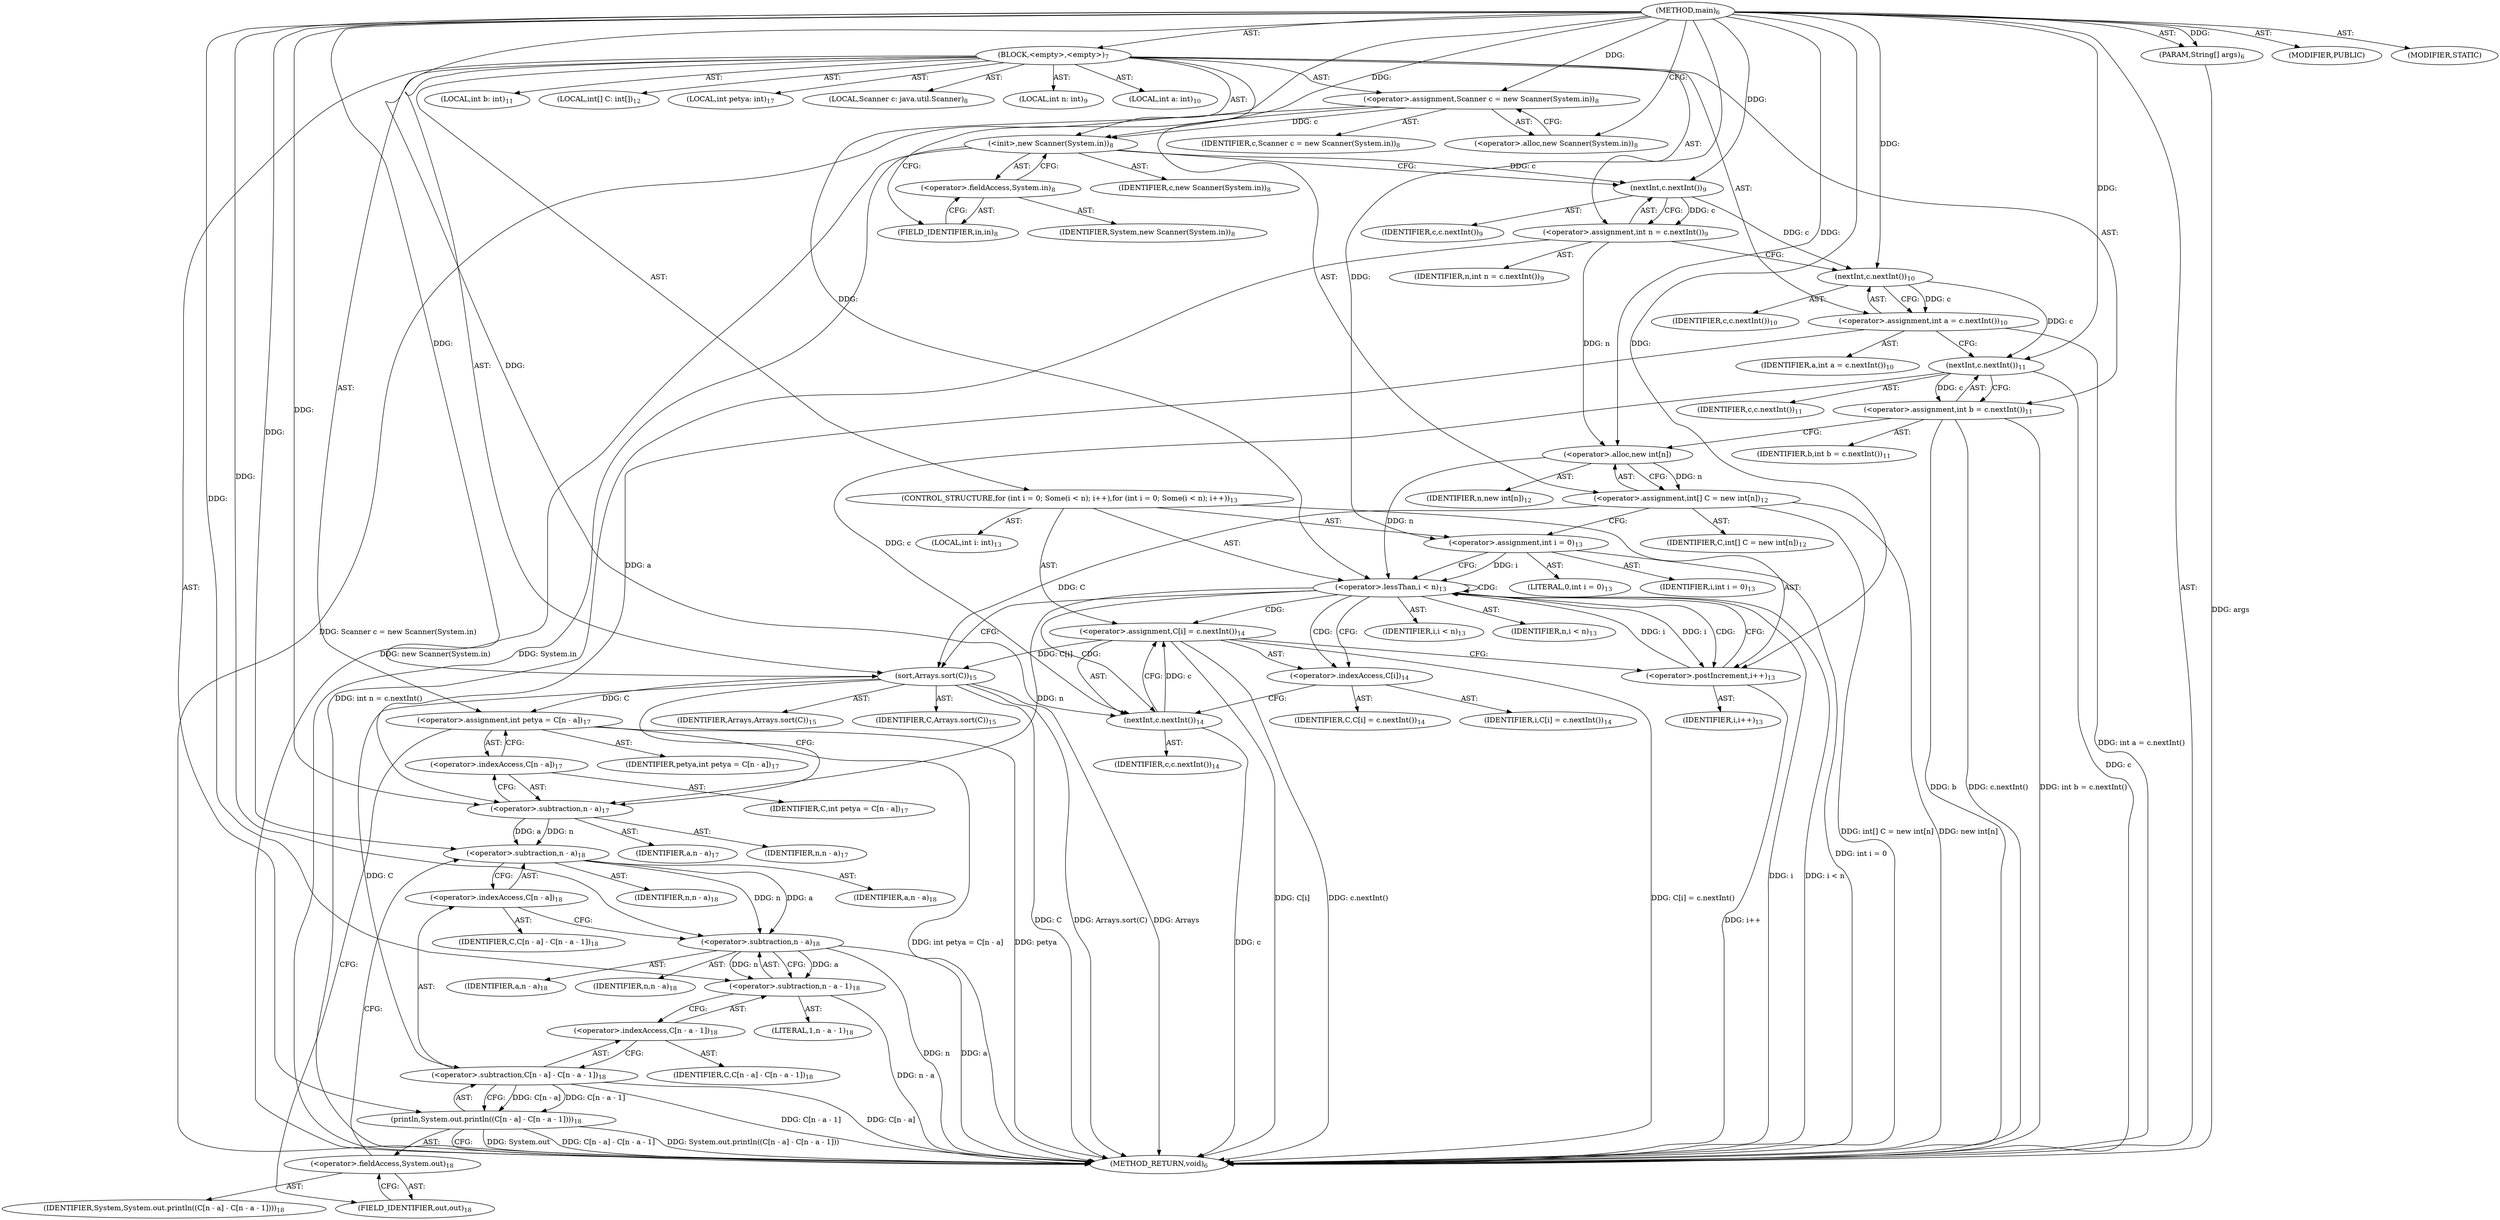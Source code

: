 digraph "main" {  
"19" [label = <(METHOD,main)<SUB>6</SUB>> ]
"20" [label = <(PARAM,String[] args)<SUB>6</SUB>> ]
"21" [label = <(BLOCK,&lt;empty&gt;,&lt;empty&gt;)<SUB>7</SUB>> ]
"4" [label = <(LOCAL,Scanner c: java.util.Scanner)<SUB>8</SUB>> ]
"22" [label = <(&lt;operator&gt;.assignment,Scanner c = new Scanner(System.in))<SUB>8</SUB>> ]
"23" [label = <(IDENTIFIER,c,Scanner c = new Scanner(System.in))<SUB>8</SUB>> ]
"24" [label = <(&lt;operator&gt;.alloc,new Scanner(System.in))<SUB>8</SUB>> ]
"25" [label = <(&lt;init&gt;,new Scanner(System.in))<SUB>8</SUB>> ]
"3" [label = <(IDENTIFIER,c,new Scanner(System.in))<SUB>8</SUB>> ]
"26" [label = <(&lt;operator&gt;.fieldAccess,System.in)<SUB>8</SUB>> ]
"27" [label = <(IDENTIFIER,System,new Scanner(System.in))<SUB>8</SUB>> ]
"28" [label = <(FIELD_IDENTIFIER,in,in)<SUB>8</SUB>> ]
"29" [label = <(LOCAL,int n: int)<SUB>9</SUB>> ]
"30" [label = <(&lt;operator&gt;.assignment,int n = c.nextInt())<SUB>9</SUB>> ]
"31" [label = <(IDENTIFIER,n,int n = c.nextInt())<SUB>9</SUB>> ]
"32" [label = <(nextInt,c.nextInt())<SUB>9</SUB>> ]
"33" [label = <(IDENTIFIER,c,c.nextInt())<SUB>9</SUB>> ]
"34" [label = <(LOCAL,int a: int)<SUB>10</SUB>> ]
"35" [label = <(&lt;operator&gt;.assignment,int a = c.nextInt())<SUB>10</SUB>> ]
"36" [label = <(IDENTIFIER,a,int a = c.nextInt())<SUB>10</SUB>> ]
"37" [label = <(nextInt,c.nextInt())<SUB>10</SUB>> ]
"38" [label = <(IDENTIFIER,c,c.nextInt())<SUB>10</SUB>> ]
"39" [label = <(LOCAL,int b: int)<SUB>11</SUB>> ]
"40" [label = <(&lt;operator&gt;.assignment,int b = c.nextInt())<SUB>11</SUB>> ]
"41" [label = <(IDENTIFIER,b,int b = c.nextInt())<SUB>11</SUB>> ]
"42" [label = <(nextInt,c.nextInt())<SUB>11</SUB>> ]
"43" [label = <(IDENTIFIER,c,c.nextInt())<SUB>11</SUB>> ]
"44" [label = <(LOCAL,int[] C: int[])<SUB>12</SUB>> ]
"45" [label = <(&lt;operator&gt;.assignment,int[] C = new int[n])<SUB>12</SUB>> ]
"46" [label = <(IDENTIFIER,C,int[] C = new int[n])<SUB>12</SUB>> ]
"47" [label = <(&lt;operator&gt;.alloc,new int[n])> ]
"48" [label = <(IDENTIFIER,n,new int[n])<SUB>12</SUB>> ]
"49" [label = <(CONTROL_STRUCTURE,for (int i = 0; Some(i &lt; n); i++),for (int i = 0; Some(i &lt; n); i++))<SUB>13</SUB>> ]
"50" [label = <(LOCAL,int i: int)<SUB>13</SUB>> ]
"51" [label = <(&lt;operator&gt;.assignment,int i = 0)<SUB>13</SUB>> ]
"52" [label = <(IDENTIFIER,i,int i = 0)<SUB>13</SUB>> ]
"53" [label = <(LITERAL,0,int i = 0)<SUB>13</SUB>> ]
"54" [label = <(&lt;operator&gt;.lessThan,i &lt; n)<SUB>13</SUB>> ]
"55" [label = <(IDENTIFIER,i,i &lt; n)<SUB>13</SUB>> ]
"56" [label = <(IDENTIFIER,n,i &lt; n)<SUB>13</SUB>> ]
"57" [label = <(&lt;operator&gt;.postIncrement,i++)<SUB>13</SUB>> ]
"58" [label = <(IDENTIFIER,i,i++)<SUB>13</SUB>> ]
"59" [label = <(&lt;operator&gt;.assignment,C[i] = c.nextInt())<SUB>14</SUB>> ]
"60" [label = <(&lt;operator&gt;.indexAccess,C[i])<SUB>14</SUB>> ]
"61" [label = <(IDENTIFIER,C,C[i] = c.nextInt())<SUB>14</SUB>> ]
"62" [label = <(IDENTIFIER,i,C[i] = c.nextInt())<SUB>14</SUB>> ]
"63" [label = <(nextInt,c.nextInt())<SUB>14</SUB>> ]
"64" [label = <(IDENTIFIER,c,c.nextInt())<SUB>14</SUB>> ]
"65" [label = <(sort,Arrays.sort(C))<SUB>15</SUB>> ]
"66" [label = <(IDENTIFIER,Arrays,Arrays.sort(C))<SUB>15</SUB>> ]
"67" [label = <(IDENTIFIER,C,Arrays.sort(C))<SUB>15</SUB>> ]
"68" [label = <(LOCAL,int petya: int)<SUB>17</SUB>> ]
"69" [label = <(&lt;operator&gt;.assignment,int petya = C[n - a])<SUB>17</SUB>> ]
"70" [label = <(IDENTIFIER,petya,int petya = C[n - a])<SUB>17</SUB>> ]
"71" [label = <(&lt;operator&gt;.indexAccess,C[n - a])<SUB>17</SUB>> ]
"72" [label = <(IDENTIFIER,C,int petya = C[n - a])<SUB>17</SUB>> ]
"73" [label = <(&lt;operator&gt;.subtraction,n - a)<SUB>17</SUB>> ]
"74" [label = <(IDENTIFIER,n,n - a)<SUB>17</SUB>> ]
"75" [label = <(IDENTIFIER,a,n - a)<SUB>17</SUB>> ]
"76" [label = <(println,System.out.println((C[n - a] - C[n - a - 1])))<SUB>18</SUB>> ]
"77" [label = <(&lt;operator&gt;.fieldAccess,System.out)<SUB>18</SUB>> ]
"78" [label = <(IDENTIFIER,System,System.out.println((C[n - a] - C[n - a - 1])))<SUB>18</SUB>> ]
"79" [label = <(FIELD_IDENTIFIER,out,out)<SUB>18</SUB>> ]
"80" [label = <(&lt;operator&gt;.subtraction,C[n - a] - C[n - a - 1])<SUB>18</SUB>> ]
"81" [label = <(&lt;operator&gt;.indexAccess,C[n - a])<SUB>18</SUB>> ]
"82" [label = <(IDENTIFIER,C,C[n - a] - C[n - a - 1])<SUB>18</SUB>> ]
"83" [label = <(&lt;operator&gt;.subtraction,n - a)<SUB>18</SUB>> ]
"84" [label = <(IDENTIFIER,n,n - a)<SUB>18</SUB>> ]
"85" [label = <(IDENTIFIER,a,n - a)<SUB>18</SUB>> ]
"86" [label = <(&lt;operator&gt;.indexAccess,C[n - a - 1])<SUB>18</SUB>> ]
"87" [label = <(IDENTIFIER,C,C[n - a] - C[n - a - 1])<SUB>18</SUB>> ]
"88" [label = <(&lt;operator&gt;.subtraction,n - a - 1)<SUB>18</SUB>> ]
"89" [label = <(&lt;operator&gt;.subtraction,n - a)<SUB>18</SUB>> ]
"90" [label = <(IDENTIFIER,n,n - a)<SUB>18</SUB>> ]
"91" [label = <(IDENTIFIER,a,n - a)<SUB>18</SUB>> ]
"92" [label = <(LITERAL,1,n - a - 1)<SUB>18</SUB>> ]
"93" [label = <(MODIFIER,PUBLIC)> ]
"94" [label = <(MODIFIER,STATIC)> ]
"95" [label = <(METHOD_RETURN,void)<SUB>6</SUB>> ]
  "19" -> "20"  [ label = "AST: "] 
  "19" -> "21"  [ label = "AST: "] 
  "19" -> "93"  [ label = "AST: "] 
  "19" -> "94"  [ label = "AST: "] 
  "19" -> "95"  [ label = "AST: "] 
  "21" -> "4"  [ label = "AST: "] 
  "21" -> "22"  [ label = "AST: "] 
  "21" -> "25"  [ label = "AST: "] 
  "21" -> "29"  [ label = "AST: "] 
  "21" -> "30"  [ label = "AST: "] 
  "21" -> "34"  [ label = "AST: "] 
  "21" -> "35"  [ label = "AST: "] 
  "21" -> "39"  [ label = "AST: "] 
  "21" -> "40"  [ label = "AST: "] 
  "21" -> "44"  [ label = "AST: "] 
  "21" -> "45"  [ label = "AST: "] 
  "21" -> "49"  [ label = "AST: "] 
  "21" -> "65"  [ label = "AST: "] 
  "21" -> "68"  [ label = "AST: "] 
  "21" -> "69"  [ label = "AST: "] 
  "21" -> "76"  [ label = "AST: "] 
  "22" -> "23"  [ label = "AST: "] 
  "22" -> "24"  [ label = "AST: "] 
  "25" -> "3"  [ label = "AST: "] 
  "25" -> "26"  [ label = "AST: "] 
  "26" -> "27"  [ label = "AST: "] 
  "26" -> "28"  [ label = "AST: "] 
  "30" -> "31"  [ label = "AST: "] 
  "30" -> "32"  [ label = "AST: "] 
  "32" -> "33"  [ label = "AST: "] 
  "35" -> "36"  [ label = "AST: "] 
  "35" -> "37"  [ label = "AST: "] 
  "37" -> "38"  [ label = "AST: "] 
  "40" -> "41"  [ label = "AST: "] 
  "40" -> "42"  [ label = "AST: "] 
  "42" -> "43"  [ label = "AST: "] 
  "45" -> "46"  [ label = "AST: "] 
  "45" -> "47"  [ label = "AST: "] 
  "47" -> "48"  [ label = "AST: "] 
  "49" -> "50"  [ label = "AST: "] 
  "49" -> "51"  [ label = "AST: "] 
  "49" -> "54"  [ label = "AST: "] 
  "49" -> "57"  [ label = "AST: "] 
  "49" -> "59"  [ label = "AST: "] 
  "51" -> "52"  [ label = "AST: "] 
  "51" -> "53"  [ label = "AST: "] 
  "54" -> "55"  [ label = "AST: "] 
  "54" -> "56"  [ label = "AST: "] 
  "57" -> "58"  [ label = "AST: "] 
  "59" -> "60"  [ label = "AST: "] 
  "59" -> "63"  [ label = "AST: "] 
  "60" -> "61"  [ label = "AST: "] 
  "60" -> "62"  [ label = "AST: "] 
  "63" -> "64"  [ label = "AST: "] 
  "65" -> "66"  [ label = "AST: "] 
  "65" -> "67"  [ label = "AST: "] 
  "69" -> "70"  [ label = "AST: "] 
  "69" -> "71"  [ label = "AST: "] 
  "71" -> "72"  [ label = "AST: "] 
  "71" -> "73"  [ label = "AST: "] 
  "73" -> "74"  [ label = "AST: "] 
  "73" -> "75"  [ label = "AST: "] 
  "76" -> "77"  [ label = "AST: "] 
  "76" -> "80"  [ label = "AST: "] 
  "77" -> "78"  [ label = "AST: "] 
  "77" -> "79"  [ label = "AST: "] 
  "80" -> "81"  [ label = "AST: "] 
  "80" -> "86"  [ label = "AST: "] 
  "81" -> "82"  [ label = "AST: "] 
  "81" -> "83"  [ label = "AST: "] 
  "83" -> "84"  [ label = "AST: "] 
  "83" -> "85"  [ label = "AST: "] 
  "86" -> "87"  [ label = "AST: "] 
  "86" -> "88"  [ label = "AST: "] 
  "88" -> "89"  [ label = "AST: "] 
  "88" -> "92"  [ label = "AST: "] 
  "89" -> "90"  [ label = "AST: "] 
  "89" -> "91"  [ label = "AST: "] 
  "22" -> "28"  [ label = "CFG: "] 
  "25" -> "32"  [ label = "CFG: "] 
  "30" -> "37"  [ label = "CFG: "] 
  "35" -> "42"  [ label = "CFG: "] 
  "40" -> "47"  [ label = "CFG: "] 
  "45" -> "51"  [ label = "CFG: "] 
  "65" -> "73"  [ label = "CFG: "] 
  "69" -> "79"  [ label = "CFG: "] 
  "76" -> "95"  [ label = "CFG: "] 
  "24" -> "22"  [ label = "CFG: "] 
  "26" -> "25"  [ label = "CFG: "] 
  "32" -> "30"  [ label = "CFG: "] 
  "37" -> "35"  [ label = "CFG: "] 
  "42" -> "40"  [ label = "CFG: "] 
  "47" -> "45"  [ label = "CFG: "] 
  "51" -> "54"  [ label = "CFG: "] 
  "54" -> "60"  [ label = "CFG: "] 
  "54" -> "65"  [ label = "CFG: "] 
  "57" -> "54"  [ label = "CFG: "] 
  "59" -> "57"  [ label = "CFG: "] 
  "71" -> "69"  [ label = "CFG: "] 
  "77" -> "83"  [ label = "CFG: "] 
  "80" -> "76"  [ label = "CFG: "] 
  "28" -> "26"  [ label = "CFG: "] 
  "60" -> "63"  [ label = "CFG: "] 
  "63" -> "59"  [ label = "CFG: "] 
  "73" -> "71"  [ label = "CFG: "] 
  "79" -> "77"  [ label = "CFG: "] 
  "81" -> "89"  [ label = "CFG: "] 
  "86" -> "80"  [ label = "CFG: "] 
  "83" -> "81"  [ label = "CFG: "] 
  "88" -> "86"  [ label = "CFG: "] 
  "89" -> "88"  [ label = "CFG: "] 
  "19" -> "24"  [ label = "CFG: "] 
  "20" -> "95"  [ label = "DDG: args"] 
  "22" -> "95"  [ label = "DDG: Scanner c = new Scanner(System.in)"] 
  "25" -> "95"  [ label = "DDG: System.in"] 
  "25" -> "95"  [ label = "DDG: new Scanner(System.in)"] 
  "30" -> "95"  [ label = "DDG: int n = c.nextInt()"] 
  "35" -> "95"  [ label = "DDG: int a = c.nextInt()"] 
  "40" -> "95"  [ label = "DDG: b"] 
  "42" -> "95"  [ label = "DDG: c"] 
  "40" -> "95"  [ label = "DDG: c.nextInt()"] 
  "40" -> "95"  [ label = "DDG: int b = c.nextInt()"] 
  "45" -> "95"  [ label = "DDG: new int[n]"] 
  "45" -> "95"  [ label = "DDG: int[] C = new int[n]"] 
  "51" -> "95"  [ label = "DDG: int i = 0"] 
  "54" -> "95"  [ label = "DDG: i"] 
  "54" -> "95"  [ label = "DDG: i &lt; n"] 
  "65" -> "95"  [ label = "DDG: C"] 
  "65" -> "95"  [ label = "DDG: Arrays.sort(C)"] 
  "69" -> "95"  [ label = "DDG: petya"] 
  "69" -> "95"  [ label = "DDG: int petya = C[n - a]"] 
  "76" -> "95"  [ label = "DDG: System.out"] 
  "80" -> "95"  [ label = "DDG: C[n - a]"] 
  "89" -> "95"  [ label = "DDG: n"] 
  "89" -> "95"  [ label = "DDG: a"] 
  "88" -> "95"  [ label = "DDG: n - a"] 
  "80" -> "95"  [ label = "DDG: C[n - a - 1]"] 
  "76" -> "95"  [ label = "DDG: C[n - a] - C[n - a - 1]"] 
  "76" -> "95"  [ label = "DDG: System.out.println((C[n - a] - C[n - a - 1]))"] 
  "59" -> "95"  [ label = "DDG: C[i]"] 
  "63" -> "95"  [ label = "DDG: c"] 
  "59" -> "95"  [ label = "DDG: c.nextInt()"] 
  "59" -> "95"  [ label = "DDG: C[i] = c.nextInt()"] 
  "57" -> "95"  [ label = "DDG: i++"] 
  "65" -> "95"  [ label = "DDG: Arrays"] 
  "19" -> "20"  [ label = "DDG: "] 
  "19" -> "22"  [ label = "DDG: "] 
  "32" -> "30"  [ label = "DDG: c"] 
  "37" -> "35"  [ label = "DDG: c"] 
  "42" -> "40"  [ label = "DDG: c"] 
  "47" -> "45"  [ label = "DDG: n"] 
  "65" -> "69"  [ label = "DDG: C"] 
  "22" -> "25"  [ label = "DDG: c"] 
  "19" -> "25"  [ label = "DDG: "] 
  "19" -> "51"  [ label = "DDG: "] 
  "63" -> "59"  [ label = "DDG: c"] 
  "19" -> "65"  [ label = "DDG: "] 
  "45" -> "65"  [ label = "DDG: C"] 
  "59" -> "65"  [ label = "DDG: C[i]"] 
  "80" -> "76"  [ label = "DDG: C[n - a]"] 
  "80" -> "76"  [ label = "DDG: C[n - a - 1]"] 
  "25" -> "32"  [ label = "DDG: c"] 
  "19" -> "32"  [ label = "DDG: "] 
  "32" -> "37"  [ label = "DDG: c"] 
  "19" -> "37"  [ label = "DDG: "] 
  "37" -> "42"  [ label = "DDG: c"] 
  "19" -> "42"  [ label = "DDG: "] 
  "30" -> "47"  [ label = "DDG: n"] 
  "19" -> "47"  [ label = "DDG: "] 
  "51" -> "54"  [ label = "DDG: i"] 
  "57" -> "54"  [ label = "DDG: i"] 
  "19" -> "54"  [ label = "DDG: "] 
  "47" -> "54"  [ label = "DDG: n"] 
  "54" -> "57"  [ label = "DDG: i"] 
  "19" -> "57"  [ label = "DDG: "] 
  "65" -> "80"  [ label = "DDG: C"] 
  "42" -> "63"  [ label = "DDG: c"] 
  "19" -> "63"  [ label = "DDG: "] 
  "54" -> "73"  [ label = "DDG: n"] 
  "19" -> "73"  [ label = "DDG: "] 
  "35" -> "73"  [ label = "DDG: a"] 
  "73" -> "83"  [ label = "DDG: n"] 
  "19" -> "83"  [ label = "DDG: "] 
  "73" -> "83"  [ label = "DDG: a"] 
  "89" -> "88"  [ label = "DDG: n"] 
  "89" -> "88"  [ label = "DDG: a"] 
  "19" -> "88"  [ label = "DDG: "] 
  "83" -> "89"  [ label = "DDG: n"] 
  "19" -> "89"  [ label = "DDG: "] 
  "83" -> "89"  [ label = "DDG: a"] 
  "54" -> "60"  [ label = "CDG: "] 
  "54" -> "59"  [ label = "CDG: "] 
  "54" -> "57"  [ label = "CDG: "] 
  "54" -> "54"  [ label = "CDG: "] 
  "54" -> "63"  [ label = "CDG: "] 
}
